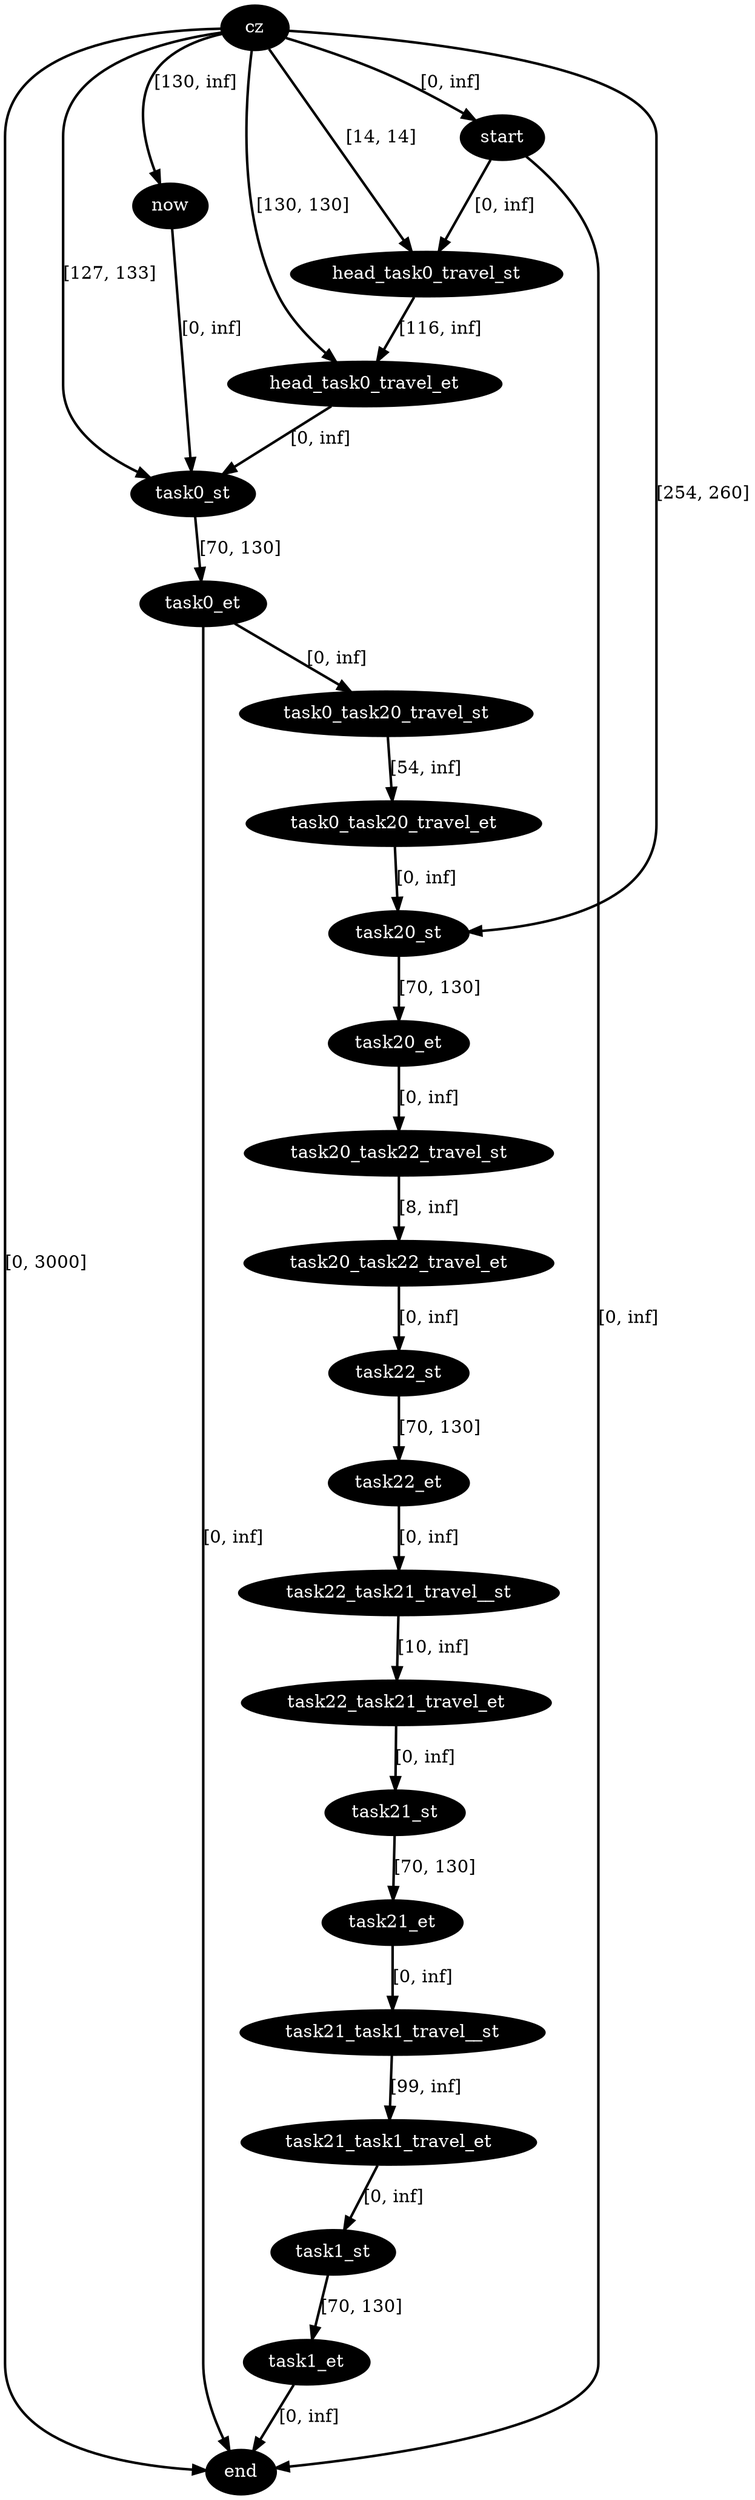digraph plan {
0[label="cz",style=filled,fillcolor=black,fontcolor=white];
1[label="start",style=filled,fillcolor=black,fontcolor=white];
2[label="now",style=filled,fillcolor=black,fontcolor=white];
3[label="end",style=filled,fillcolor=black,fontcolor=white];
7[label="head_task0_travel_st",style=filled,fillcolor=black,fontcolor=white];
8[label="head_task0_travel_et",style=filled,fillcolor=black,fontcolor=white];
9[label="task0_st",style=filled,fillcolor=black,fontcolor=white];
10[label="task0_et",style=filled,fillcolor=black,fontcolor=white];
17[label="task1_st",style=filled,fillcolor=black,fontcolor=white];
18[label="task1_et",style=filled,fillcolor=black,fontcolor=white];
103[label="task20_st",style=filled,fillcolor=black,fontcolor=white];
104[label="task20_et",style=filled,fillcolor=black,fontcolor=white];
123[label="task21_st",style=filled,fillcolor=black,fontcolor=white];
124[label="task21_et",style=filled,fillcolor=black,fontcolor=white];
138[label="task0_task20_travel_st",style=filled,fillcolor=black,fontcolor=white];
139[label="task0_task20_travel_et",style=filled,fillcolor=black,fontcolor=white];
144[label="task21_task1_travel__st",style=filled,fillcolor=black,fontcolor=white];
145[label="task21_task1_travel_et",style=filled,fillcolor=black,fontcolor=white];
147[label="task20_task22_travel_st",style=filled,fillcolor=black,fontcolor=white];
148[label="task20_task22_travel_et",style=filled,fillcolor=black,fontcolor=white];
149[label="task22_st",style=filled,fillcolor=black,fontcolor=white];
150[label="task22_et",style=filled,fillcolor=black,fontcolor=white];
151[label="task22_task21_travel__st",style=filled,fillcolor=black,fontcolor=white];
152[label="task22_task21_travel_et",style=filled,fillcolor=black,fontcolor=white];
"0"->"1"[label="[0, inf]",penwidth=2,color=black];
"0"->"3"[label="[0, 3000]",penwidth=2,color=black];
"7"->"8"[label="[116, inf]",penwidth=2,color=black];
"0"->"8"[label="[130, 130]",penwidth=2,color=black];
"1"->"7"[label="[0, inf]",penwidth=2,color=black];
"0"->"7"[label="[14, 14]",penwidth=2,color=black];
"0"->"2"[label="[130, inf]",penwidth=2,color=black];
"2"->"9"[label="[0, inf]",penwidth=2,color=black];
"1"->"3"[label="[0, inf]",penwidth=2,color=black];
"10"->"3"[label="[0, inf]",penwidth=2,color=black];
"0"->"9"[label="[127, 133]",penwidth=2,color=black];
"138"->"139"[label="[54, inf]",penwidth=2,color=black];
"10"->"138"[label="[0, inf]",penwidth=2,color=black];
"9"->"10"[label="[70, 130]",penwidth=2,color=black];
"8"->"9"[label="[0, inf]",penwidth=2,color=black];
"18"->"3"[label="[0, inf]",penwidth=2,color=black];
"17"->"18"[label="[70, 130]",penwidth=2,color=black];
"0"->"103"[label="[254, 260]",penwidth=2,color=black];
"147"->"148"[label="[8, inf]",penwidth=2,color=black];
"104"->"147"[label="[0, inf]",penwidth=2,color=black];
"103"->"104"[label="[70, 130]",penwidth=2,color=black];
"139"->"103"[label="[0, inf]",penwidth=2,color=black];
"145"->"17"[label="[0, inf]",penwidth=2,color=black];
"124"->"144"[label="[0, inf]",penwidth=2,color=black];
"144"->"145"[label="[99, inf]",penwidth=2,color=black];
"123"->"124"[label="[70, 130]",penwidth=2,color=black];
"152"->"123"[label="[0, inf]",penwidth=2,color=black];
"150"->"151"[label="[0, inf]",penwidth=2,color=black];
"151"->"152"[label="[10, inf]",penwidth=2,color=black];
"149"->"150"[label="[70, 130]",penwidth=2,color=black];
"148"->"149"[label="[0, inf]",penwidth=2,color=black];
}
